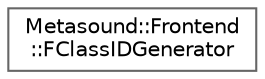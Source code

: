 digraph "Graphical Class Hierarchy"
{
 // INTERACTIVE_SVG=YES
 // LATEX_PDF_SIZE
  bgcolor="transparent";
  edge [fontname=Helvetica,fontsize=10,labelfontname=Helvetica,labelfontsize=10];
  node [fontname=Helvetica,fontsize=10,shape=box,height=0.2,width=0.4];
  rankdir="LR";
  Node0 [id="Node000000",label="Metasound::Frontend\l::FClassIDGenerator",height=0.2,width=0.4,color="grey40", fillcolor="white", style="filled",URL="$d2/d9d/classMetasound_1_1Frontend_1_1FClassIDGenerator.html",tooltip=" "];
}
